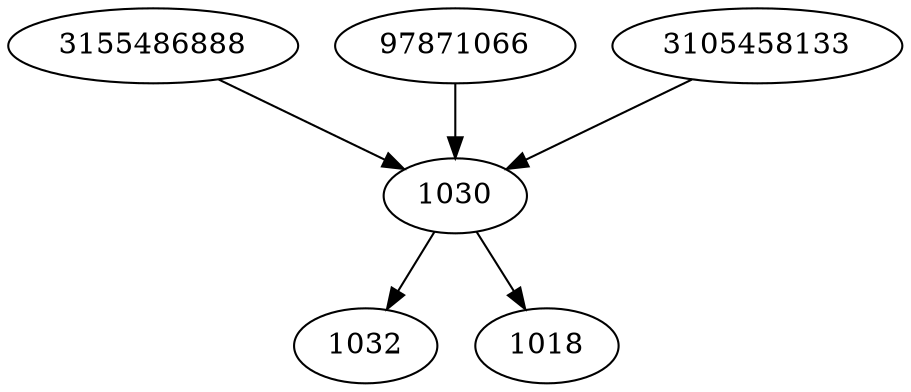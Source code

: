 strict digraph  {
1030;
3155486888;
1032;
97871066;
3105458133;
1018;
1030 -> 1018;
1030 -> 1032;
3155486888 -> 1030;
97871066 -> 1030;
3105458133 -> 1030;
}
